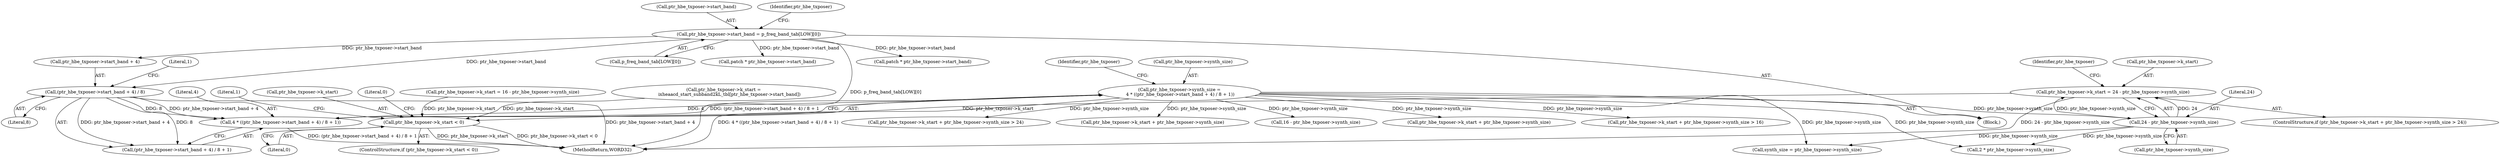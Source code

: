 digraph "0_Android_04e8cd58f075bec5892e369c8deebca9c67e855c_4@pointer" {
"1000204" [label="(Call,ptr_hbe_txposer->k_start = 24 - ptr_hbe_txposer->synth_size)"];
"1000208" [label="(Call,24 - ptr_hbe_txposer->synth_size)"];
"1000135" [label="(Call,ptr_hbe_txposer->synth_size =\n 4 * ((ptr_hbe_txposer->start_band + 4) / 8 + 1))"];
"1000139" [label="(Call,4 * ((ptr_hbe_txposer->start_band + 4) / 8 + 1))"];
"1000142" [label="(Call,(ptr_hbe_txposer->start_band + 4) / 8)"];
"1000115" [label="(Call,ptr_hbe_txposer->start_band = p_freq_band_tab[LOW][0])"];
"1000560" [label="(Call,ptr_hbe_txposer->k_start < 0)"];
"1000560" [label="(Call,ptr_hbe_txposer->k_start < 0)"];
"1000209" [label="(Literal,24)"];
"1000204" [label="(Call,ptr_hbe_txposer->k_start = 24 - ptr_hbe_txposer->synth_size)"];
"1000143" [label="(Call,ptr_hbe_txposer->start_band + 4)"];
"1000116" [label="(Call,ptr_hbe_txposer->start_band)"];
"1000570" [label="(Literal,0)"];
"1000177" [label="(Call,ptr_hbe_txposer->k_start = 16 - ptr_hbe_txposer->synth_size)"];
"1000194" [label="(ControlStructure,if (ptr_hbe_txposer->k_start + ptr_hbe_txposer->synth_size > 24))"];
"1000564" [label="(Literal,0)"];
"1000114" [label="(Block,)"];
"1000168" [label="(Call,ptr_hbe_txposer->k_start + ptr_hbe_txposer->synth_size > 16)"];
"1000150" [label="(Call,ptr_hbe_txposer->k_start =\n        ixheaacd_start_subband2kL_tbl[ptr_hbe_txposer->start_band])"];
"1000141" [label="(Call,(ptr_hbe_txposer->start_band + 4) / 8 + 1)"];
"1000389" [label="(Call,2 * ptr_hbe_txposer->synth_size)"];
"1000210" [label="(Call,ptr_hbe_txposer->synth_size)"];
"1000568" [label="(Literal,1)"];
"1000195" [label="(Call,ptr_hbe_txposer->k_start + ptr_hbe_txposer->synth_size > 24)"];
"1000152" [label="(Identifier,ptr_hbe_txposer)"];
"1000115" [label="(Call,ptr_hbe_txposer->start_band = p_freq_band_tab[LOW][0])"];
"1000119" [label="(Call,p_freq_band_tab[LOW][0])"];
"1000140" [label="(Literal,4)"];
"1000142" [label="(Call,(ptr_hbe_txposer->start_band + 4) / 8)"];
"1000126" [label="(Identifier,ptr_hbe_txposer)"];
"1000205" [label="(Call,ptr_hbe_txposer->k_start)"];
"1000559" [label="(ControlStructure,if (ptr_hbe_txposer->k_start < 0))"];
"1000468" [label="(Call,patch * ptr_hbe_txposer->start_band)"];
"1000571" [label="(MethodReturn,WORD32)"];
"1000135" [label="(Call,ptr_hbe_txposer->synth_size =\n 4 * ((ptr_hbe_txposer->start_band + 4) / 8 + 1))"];
"1000139" [label="(Call,4 * ((ptr_hbe_txposer->start_band + 4) / 8 + 1))"];
"1000215" [label="(Identifier,ptr_hbe_txposer)"];
"1000196" [label="(Call,ptr_hbe_txposer->k_start + ptr_hbe_txposer->synth_size)"];
"1000148" [label="(Literal,8)"];
"1000149" [label="(Literal,1)"];
"1000561" [label="(Call,ptr_hbe_txposer->k_start)"];
"1000208" [label="(Call,24 - ptr_hbe_txposer->synth_size)"];
"1000451" [label="(Call,patch * ptr_hbe_txposer->start_band)"];
"1000181" [label="(Call,16 - ptr_hbe_txposer->synth_size)"];
"1000222" [label="(Call,synth_size = ptr_hbe_txposer->synth_size)"];
"1000169" [label="(Call,ptr_hbe_txposer->k_start + ptr_hbe_txposer->synth_size)"];
"1000136" [label="(Call,ptr_hbe_txposer->synth_size)"];
"1000204" -> "1000194"  [label="AST: "];
"1000204" -> "1000208"  [label="CFG: "];
"1000205" -> "1000204"  [label="AST: "];
"1000208" -> "1000204"  [label="AST: "];
"1000215" -> "1000204"  [label="CFG: "];
"1000204" -> "1000571"  [label="DDG: 24 - ptr_hbe_txposer->synth_size"];
"1000208" -> "1000204"  [label="DDG: 24"];
"1000208" -> "1000204"  [label="DDG: ptr_hbe_txposer->synth_size"];
"1000204" -> "1000560"  [label="DDG: ptr_hbe_txposer->k_start"];
"1000208" -> "1000210"  [label="CFG: "];
"1000209" -> "1000208"  [label="AST: "];
"1000210" -> "1000208"  [label="AST: "];
"1000135" -> "1000208"  [label="DDG: ptr_hbe_txposer->synth_size"];
"1000208" -> "1000222"  [label="DDG: ptr_hbe_txposer->synth_size"];
"1000208" -> "1000389"  [label="DDG: ptr_hbe_txposer->synth_size"];
"1000135" -> "1000114"  [label="AST: "];
"1000135" -> "1000139"  [label="CFG: "];
"1000136" -> "1000135"  [label="AST: "];
"1000139" -> "1000135"  [label="AST: "];
"1000152" -> "1000135"  [label="CFG: "];
"1000135" -> "1000571"  [label="DDG: 4 * ((ptr_hbe_txposer->start_band + 4) / 8 + 1)"];
"1000139" -> "1000135"  [label="DDG: 4"];
"1000139" -> "1000135"  [label="DDG: (ptr_hbe_txposer->start_band + 4) / 8 + 1"];
"1000135" -> "1000168"  [label="DDG: ptr_hbe_txposer->synth_size"];
"1000135" -> "1000169"  [label="DDG: ptr_hbe_txposer->synth_size"];
"1000135" -> "1000181"  [label="DDG: ptr_hbe_txposer->synth_size"];
"1000135" -> "1000195"  [label="DDG: ptr_hbe_txposer->synth_size"];
"1000135" -> "1000196"  [label="DDG: ptr_hbe_txposer->synth_size"];
"1000135" -> "1000222"  [label="DDG: ptr_hbe_txposer->synth_size"];
"1000135" -> "1000389"  [label="DDG: ptr_hbe_txposer->synth_size"];
"1000139" -> "1000141"  [label="CFG: "];
"1000140" -> "1000139"  [label="AST: "];
"1000141" -> "1000139"  [label="AST: "];
"1000139" -> "1000571"  [label="DDG: (ptr_hbe_txposer->start_band + 4) / 8 + 1"];
"1000142" -> "1000139"  [label="DDG: ptr_hbe_txposer->start_band + 4"];
"1000142" -> "1000139"  [label="DDG: 8"];
"1000142" -> "1000141"  [label="AST: "];
"1000142" -> "1000148"  [label="CFG: "];
"1000143" -> "1000142"  [label="AST: "];
"1000148" -> "1000142"  [label="AST: "];
"1000149" -> "1000142"  [label="CFG: "];
"1000142" -> "1000571"  [label="DDG: ptr_hbe_txposer->start_band + 4"];
"1000142" -> "1000141"  [label="DDG: ptr_hbe_txposer->start_band + 4"];
"1000142" -> "1000141"  [label="DDG: 8"];
"1000115" -> "1000142"  [label="DDG: ptr_hbe_txposer->start_band"];
"1000115" -> "1000114"  [label="AST: "];
"1000115" -> "1000119"  [label="CFG: "];
"1000116" -> "1000115"  [label="AST: "];
"1000119" -> "1000115"  [label="AST: "];
"1000126" -> "1000115"  [label="CFG: "];
"1000115" -> "1000571"  [label="DDG: p_freq_band_tab[LOW][0]"];
"1000115" -> "1000143"  [label="DDG: ptr_hbe_txposer->start_band"];
"1000115" -> "1000451"  [label="DDG: ptr_hbe_txposer->start_band"];
"1000115" -> "1000468"  [label="DDG: ptr_hbe_txposer->start_band"];
"1000560" -> "1000559"  [label="AST: "];
"1000560" -> "1000564"  [label="CFG: "];
"1000561" -> "1000560"  [label="AST: "];
"1000564" -> "1000560"  [label="AST: "];
"1000568" -> "1000560"  [label="CFG: "];
"1000570" -> "1000560"  [label="CFG: "];
"1000560" -> "1000571"  [label="DDG: ptr_hbe_txposer->k_start < 0"];
"1000560" -> "1000571"  [label="DDG: ptr_hbe_txposer->k_start"];
"1000177" -> "1000560"  [label="DDG: ptr_hbe_txposer->k_start"];
"1000150" -> "1000560"  [label="DDG: ptr_hbe_txposer->k_start"];
}
